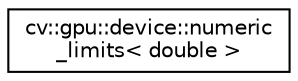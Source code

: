 digraph "Graphical Class Hierarchy"
{
 // LATEX_PDF_SIZE
  edge [fontname="Helvetica",fontsize="10",labelfontname="Helvetica",labelfontsize="10"];
  node [fontname="Helvetica",fontsize="10",shape=record];
  rankdir="LR";
  Node0 [label="cv::gpu::device::numeric\l_limits\< double \>",height=0.2,width=0.4,color="black", fillcolor="white", style="filled",URL="$structcv_1_1gpu_1_1device_1_1numeric__limits_3_01double_01_4.html",tooltip=" "];
}
